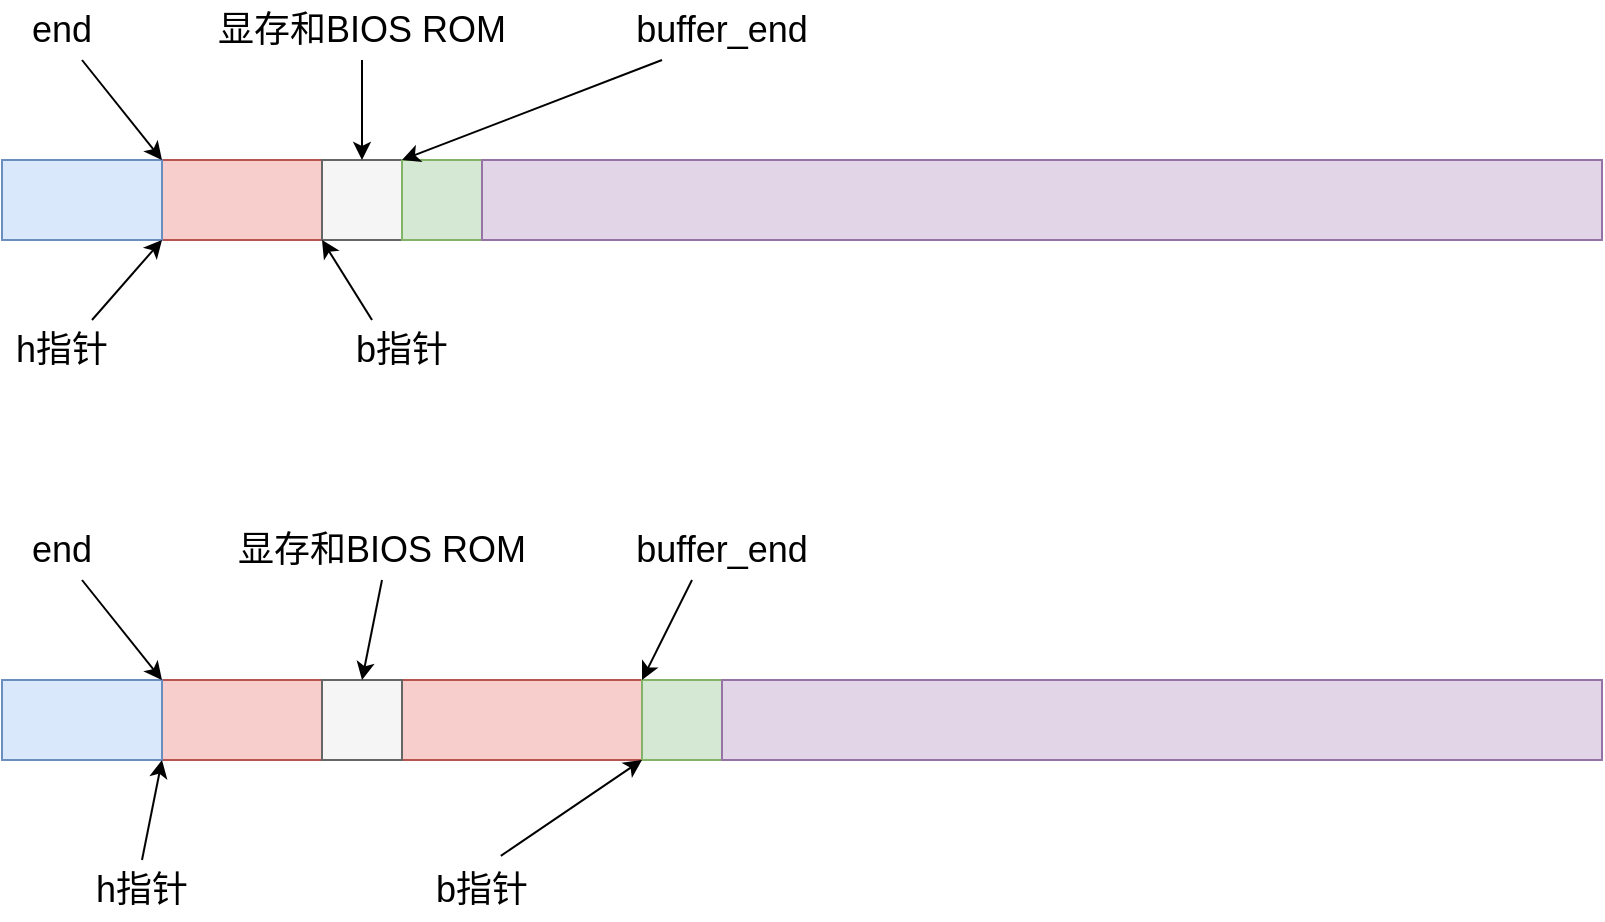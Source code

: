 <mxfile version="20.8.16" type="device"><diagram name="第 1 页" id="4Kwzc91l5Cxuugz1MtCq"><mxGraphModel dx="2268" dy="2125" grid="1" gridSize="10" guides="1" tooltips="1" connect="1" arrows="1" fold="1" page="1" pageScale="1" pageWidth="827" pageHeight="1169" math="0" shadow="0"><root><mxCell id="0"/><mxCell id="1" parent="0"/><mxCell id="2EMnMqYZWuEnPC-pHt0I-1" value="" style="rounded=0;whiteSpace=wrap;html=1;fillColor=#f8cecc;strokeColor=#b85450;" vertex="1" parent="1"><mxGeometry x="-600" y="-60" width="80" height="40" as="geometry"/></mxCell><mxCell id="2EMnMqYZWuEnPC-pHt0I-2" value="" style="rounded=0;whiteSpace=wrap;html=1;fillColor=#dae8fc;strokeColor=#6c8ebf;" vertex="1" parent="1"><mxGeometry x="-680" y="-60" width="80" height="40" as="geometry"/></mxCell><mxCell id="2EMnMqYZWuEnPC-pHt0I-3" value="" style="rounded=0;whiteSpace=wrap;html=1;fillColor=#f8cecc;strokeColor=#b85450;" vertex="1" parent="1"><mxGeometry x="-480" y="-60" width="120" height="40" as="geometry"/></mxCell><mxCell id="2EMnMqYZWuEnPC-pHt0I-4" value="" style="rounded=0;whiteSpace=wrap;html=1;fillColor=#f5f5f5;strokeColor=#666666;fontColor=#333333;" vertex="1" parent="1"><mxGeometry x="-520" y="-60" width="40" height="40" as="geometry"/></mxCell><mxCell id="2EMnMqYZWuEnPC-pHt0I-5" value="" style="rounded=0;whiteSpace=wrap;html=1;fillColor=#d5e8d4;strokeColor=#82b366;" vertex="1" parent="1"><mxGeometry x="-360" y="-60" width="40" height="40" as="geometry"/></mxCell><mxCell id="2EMnMqYZWuEnPC-pHt0I-6" value="" style="rounded=0;whiteSpace=wrap;html=1;fillColor=#e1d5e7;strokeColor=#9673a6;" vertex="1" parent="1"><mxGeometry x="-320" y="-60" width="440" height="40" as="geometry"/></mxCell><mxCell id="2EMnMqYZWuEnPC-pHt0I-7" value="" style="endArrow=classic;html=1;rounded=0;entryX=1;entryY=0;entryDx=0;entryDy=0;" edge="1" parent="1" target="2EMnMqYZWuEnPC-pHt0I-2"><mxGeometry width="50" height="50" relative="1" as="geometry"><mxPoint x="-640" y="-110" as="sourcePoint"/><mxPoint x="-610" y="-70" as="targetPoint"/></mxGeometry></mxCell><mxCell id="2EMnMqYZWuEnPC-pHt0I-8" value="&lt;font style=&quot;font-size: 18px;&quot;&gt;end&lt;/font&gt;" style="text;strokeColor=none;align=center;fillColor=none;html=1;verticalAlign=middle;whiteSpace=wrap;rounded=0;" vertex="1" parent="1"><mxGeometry x="-680" y="-140" width="60" height="30" as="geometry"/></mxCell><mxCell id="2EMnMqYZWuEnPC-pHt0I-9" value="&lt;font style=&quot;font-size: 18px;&quot;&gt;buffer_end&lt;/font&gt;" style="text;strokeColor=none;align=center;fillColor=none;html=1;verticalAlign=middle;whiteSpace=wrap;rounded=0;" vertex="1" parent="1"><mxGeometry x="-350" y="-140" width="60" height="30" as="geometry"/></mxCell><mxCell id="2EMnMqYZWuEnPC-pHt0I-10" value="" style="endArrow=classic;html=1;rounded=0;entryX=1;entryY=0;entryDx=0;entryDy=0;exitX=0.25;exitY=1;exitDx=0;exitDy=0;" edge="1" parent="1" source="2EMnMqYZWuEnPC-pHt0I-9"><mxGeometry width="50" height="50" relative="1" as="geometry"><mxPoint x="-400" y="-110" as="sourcePoint"/><mxPoint x="-360" y="-60" as="targetPoint"/></mxGeometry></mxCell><mxCell id="2EMnMqYZWuEnPC-pHt0I-11" value="" style="rounded=0;whiteSpace=wrap;html=1;fillColor=#f8cecc;strokeColor=#b85450;" vertex="1" parent="1"><mxGeometry x="-600" y="-320" width="80" height="40" as="geometry"/></mxCell><mxCell id="2EMnMqYZWuEnPC-pHt0I-12" value="" style="rounded=0;whiteSpace=wrap;html=1;fillColor=#dae8fc;strokeColor=#6c8ebf;" vertex="1" parent="1"><mxGeometry x="-680" y="-320" width="80" height="40" as="geometry"/></mxCell><mxCell id="2EMnMqYZWuEnPC-pHt0I-14" value="" style="rounded=0;whiteSpace=wrap;html=1;fillColor=#f5f5f5;strokeColor=#666666;fontColor=#333333;" vertex="1" parent="1"><mxGeometry x="-520" y="-320" width="40" height="40" as="geometry"/></mxCell><mxCell id="2EMnMqYZWuEnPC-pHt0I-15" value="" style="rounded=0;whiteSpace=wrap;html=1;fillColor=#d5e8d4;strokeColor=#82b366;" vertex="1" parent="1"><mxGeometry x="-480" y="-320" width="40" height="40" as="geometry"/></mxCell><mxCell id="2EMnMqYZWuEnPC-pHt0I-16" value="" style="rounded=0;whiteSpace=wrap;html=1;fillColor=#e1d5e7;strokeColor=#9673a6;" vertex="1" parent="1"><mxGeometry x="-440" y="-320" width="560" height="40" as="geometry"/></mxCell><mxCell id="2EMnMqYZWuEnPC-pHt0I-17" value="" style="endArrow=classic;html=1;rounded=0;entryX=1;entryY=0;entryDx=0;entryDy=0;" edge="1" parent="1" target="2EMnMqYZWuEnPC-pHt0I-12"><mxGeometry width="50" height="50" relative="1" as="geometry"><mxPoint x="-640" y="-370" as="sourcePoint"/><mxPoint x="-610" y="-330" as="targetPoint"/></mxGeometry></mxCell><mxCell id="2EMnMqYZWuEnPC-pHt0I-18" value="&lt;font style=&quot;font-size: 18px;&quot;&gt;end&lt;/font&gt;" style="text;strokeColor=none;align=center;fillColor=none;html=1;verticalAlign=middle;whiteSpace=wrap;rounded=0;" vertex="1" parent="1"><mxGeometry x="-680" y="-400" width="60" height="30" as="geometry"/></mxCell><mxCell id="2EMnMqYZWuEnPC-pHt0I-19" value="&lt;font style=&quot;font-size: 18px;&quot;&gt;buffer_end&lt;/font&gt;" style="text;strokeColor=none;align=center;fillColor=none;html=1;verticalAlign=middle;whiteSpace=wrap;rounded=0;" vertex="1" parent="1"><mxGeometry x="-350" y="-400" width="60" height="30" as="geometry"/></mxCell><mxCell id="2EMnMqYZWuEnPC-pHt0I-21" value="" style="endArrow=classic;html=1;rounded=0;entryX=1;entryY=0;entryDx=0;entryDy=0;exitX=0;exitY=1;exitDx=0;exitDy=0;" edge="1" parent="1" source="2EMnMqYZWuEnPC-pHt0I-19" target="2EMnMqYZWuEnPC-pHt0I-14"><mxGeometry width="50" height="50" relative="1" as="geometry"><mxPoint x="-604" y="-385.0" as="sourcePoint"/><mxPoint x="-490" y="-320" as="targetPoint"/></mxGeometry></mxCell><mxCell id="2EMnMqYZWuEnPC-pHt0I-23" value="" style="endArrow=classic;html=1;rounded=0;fontSize=18;entryX=0.5;entryY=0;entryDx=0;entryDy=0;exitX=0.5;exitY=1;exitDx=0;exitDy=0;" edge="1" parent="1" source="2EMnMqYZWuEnPC-pHt0I-24" target="2EMnMqYZWuEnPC-pHt0I-14"><mxGeometry width="50" height="50" relative="1" as="geometry"><mxPoint x="-510" y="-380" as="sourcePoint"/><mxPoint x="-470" y="-490" as="targetPoint"/></mxGeometry></mxCell><mxCell id="2EMnMqYZWuEnPC-pHt0I-24" value="显存和BIOS ROM" style="text;strokeColor=none;align=center;fillColor=none;html=1;verticalAlign=middle;whiteSpace=wrap;rounded=0;fontSize=18;" vertex="1" parent="1"><mxGeometry x="-590" y="-400" width="180" height="30" as="geometry"/></mxCell><mxCell id="2EMnMqYZWuEnPC-pHt0I-25" value="显存和BIOS ROM" style="text;strokeColor=none;align=center;fillColor=none;html=1;verticalAlign=middle;whiteSpace=wrap;rounded=0;fontSize=18;" vertex="1" parent="1"><mxGeometry x="-580" y="-140" width="180" height="30" as="geometry"/></mxCell><mxCell id="2EMnMqYZWuEnPC-pHt0I-26" value="" style="endArrow=classic;html=1;rounded=0;fontSize=18;entryX=0.5;entryY=0;entryDx=0;entryDy=0;exitX=0.5;exitY=1;exitDx=0;exitDy=0;" edge="1" parent="1" source="2EMnMqYZWuEnPC-pHt0I-25" target="2EMnMqYZWuEnPC-pHt0I-4"><mxGeometry width="50" height="50" relative="1" as="geometry"><mxPoint x="-490.0" y="-290" as="sourcePoint"/><mxPoint x="-490.0" y="-240" as="targetPoint"/></mxGeometry></mxCell><mxCell id="2EMnMqYZWuEnPC-pHt0I-27" value="" style="endArrow=classic;html=1;rounded=0;entryX=1;entryY=1;entryDx=0;entryDy=0;exitX=0.75;exitY=0;exitDx=0;exitDy=0;" edge="1" parent="1" source="2EMnMqYZWuEnPC-pHt0I-28" target="2EMnMqYZWuEnPC-pHt0I-12"><mxGeometry width="50" height="50" relative="1" as="geometry"><mxPoint x="-650" y="-240" as="sourcePoint"/><mxPoint x="-590.0" y="-310.0" as="targetPoint"/></mxGeometry></mxCell><mxCell id="2EMnMqYZWuEnPC-pHt0I-28" value="&lt;font style=&quot;font-size: 18px;&quot;&gt;h指针&lt;/font&gt;" style="text;strokeColor=none;align=center;fillColor=none;html=1;verticalAlign=middle;whiteSpace=wrap;rounded=0;" vertex="1" parent="1"><mxGeometry x="-680" y="-240" width="60" height="30" as="geometry"/></mxCell><mxCell id="2EMnMqYZWuEnPC-pHt0I-29" value="&lt;font style=&quot;font-size: 18px;&quot;&gt;b指针&lt;/font&gt;" style="text;strokeColor=none;align=center;fillColor=none;html=1;verticalAlign=middle;whiteSpace=wrap;rounded=0;" vertex="1" parent="1"><mxGeometry x="-510" y="-240" width="60" height="30" as="geometry"/></mxCell><mxCell id="2EMnMqYZWuEnPC-pHt0I-30" value="" style="endArrow=classic;html=1;rounded=0;entryX=0;entryY=1;entryDx=0;entryDy=0;exitX=0.25;exitY=0;exitDx=0;exitDy=0;" edge="1" parent="1" source="2EMnMqYZWuEnPC-pHt0I-29" target="2EMnMqYZWuEnPC-pHt0I-14"><mxGeometry width="50" height="50" relative="1" as="geometry"><mxPoint x="-625" y="-230" as="sourcePoint"/><mxPoint x="-590" y="-270" as="targetPoint"/></mxGeometry></mxCell><mxCell id="2EMnMqYZWuEnPC-pHt0I-31" value="&lt;font style=&quot;font-size: 18px;&quot;&gt;h指针&lt;/font&gt;" style="text;strokeColor=none;align=center;fillColor=none;html=1;verticalAlign=middle;whiteSpace=wrap;rounded=0;" vertex="1" parent="1"><mxGeometry x="-640" y="30" width="60" height="30" as="geometry"/></mxCell><mxCell id="2EMnMqYZWuEnPC-pHt0I-32" value="&lt;font style=&quot;font-size: 18px;&quot;&gt;b指针&lt;/font&gt;" style="text;strokeColor=none;align=center;fillColor=none;html=1;verticalAlign=middle;whiteSpace=wrap;rounded=0;" vertex="1" parent="1"><mxGeometry x="-470" y="30" width="60" height="30" as="geometry"/></mxCell><mxCell id="2EMnMqYZWuEnPC-pHt0I-33" value="" style="endArrow=classic;html=1;rounded=0;exitX=0.5;exitY=0;exitDx=0;exitDy=0;" edge="1" parent="1" source="2EMnMqYZWuEnPC-pHt0I-31"><mxGeometry width="50" height="50" relative="1" as="geometry"><mxPoint x="-640" y="20.0" as="sourcePoint"/><mxPoint x="-600" y="-20" as="targetPoint"/></mxGeometry></mxCell><mxCell id="2EMnMqYZWuEnPC-pHt0I-34" value="" style="endArrow=classic;html=1;rounded=0;entryX=1;entryY=1;entryDx=0;entryDy=0;exitX=0.657;exitY=-0.069;exitDx=0;exitDy=0;exitPerimeter=0;" edge="1" parent="1" source="2EMnMqYZWuEnPC-pHt0I-32" target="2EMnMqYZWuEnPC-pHt0I-3"><mxGeometry width="50" height="50" relative="1" as="geometry"><mxPoint x="-485" y="-230" as="sourcePoint"/><mxPoint x="-510" y="-270" as="targetPoint"/></mxGeometry></mxCell></root></mxGraphModel></diagram></mxfile>